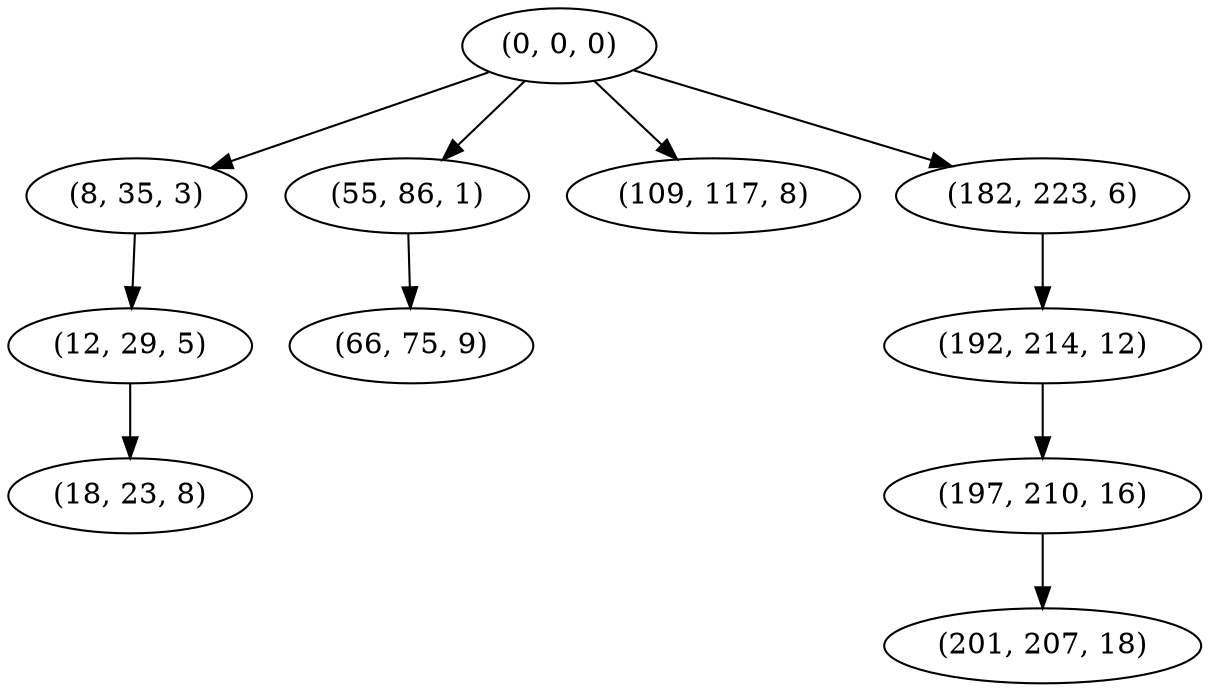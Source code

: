 digraph tree {
    "(0, 0, 0)";
    "(8, 35, 3)";
    "(12, 29, 5)";
    "(18, 23, 8)";
    "(55, 86, 1)";
    "(66, 75, 9)";
    "(109, 117, 8)";
    "(182, 223, 6)";
    "(192, 214, 12)";
    "(197, 210, 16)";
    "(201, 207, 18)";
    "(0, 0, 0)" -> "(8, 35, 3)";
    "(0, 0, 0)" -> "(55, 86, 1)";
    "(0, 0, 0)" -> "(109, 117, 8)";
    "(0, 0, 0)" -> "(182, 223, 6)";
    "(8, 35, 3)" -> "(12, 29, 5)";
    "(12, 29, 5)" -> "(18, 23, 8)";
    "(55, 86, 1)" -> "(66, 75, 9)";
    "(182, 223, 6)" -> "(192, 214, 12)";
    "(192, 214, 12)" -> "(197, 210, 16)";
    "(197, 210, 16)" -> "(201, 207, 18)";
}
